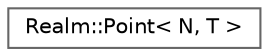 digraph "Graphical Class Hierarchy"
{
 // LATEX_PDF_SIZE
  bgcolor="transparent";
  edge [fontname=Helvetica,fontsize=10,labelfontname=Helvetica,labelfontsize=10];
  node [fontname=Helvetica,fontsize=10,shape=box,height=0.2,width=0.4];
  rankdir="LR";
  Node0 [id="Node000000",label="Realm::Point\< N, T \>",height=0.2,width=0.4,color="grey40", fillcolor="white", style="filled",URL="$structRealm_1_1Point.html",tooltip=" "];
}
